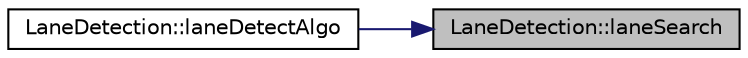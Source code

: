 digraph "LaneDetection::laneSearch"
{
 // LATEX_PDF_SIZE
  edge [fontname="Helvetica",fontsize="10",labelfontname="Helvetica",labelfontsize="10"];
  node [fontname="Helvetica",fontsize="10",shape=record];
  rankdir="RL";
  Node1 [label="LaneDetection::laneSearch",height=0.2,width=0.4,color="black", fillcolor="grey75", style="filled", fontcolor="black",tooltip="Creates a vector of y values for each row whereas the y value is the position of the lane in that row..."];
  Node1 -> Node2 [dir="back",color="midnightblue",fontsize="10",style="solid",fontname="Helvetica"];
  Node2 [label="LaneDetection::laneDetectAlgo",height=0.2,width=0.4,color="black", fillcolor="white", style="filled",URL="$class_lane_detection.html#a0f67f11589b578831c55018f374ee354",tooltip="Main function executing the preprocessing routine and calling necessary functions for detecting lanes..."];
}
